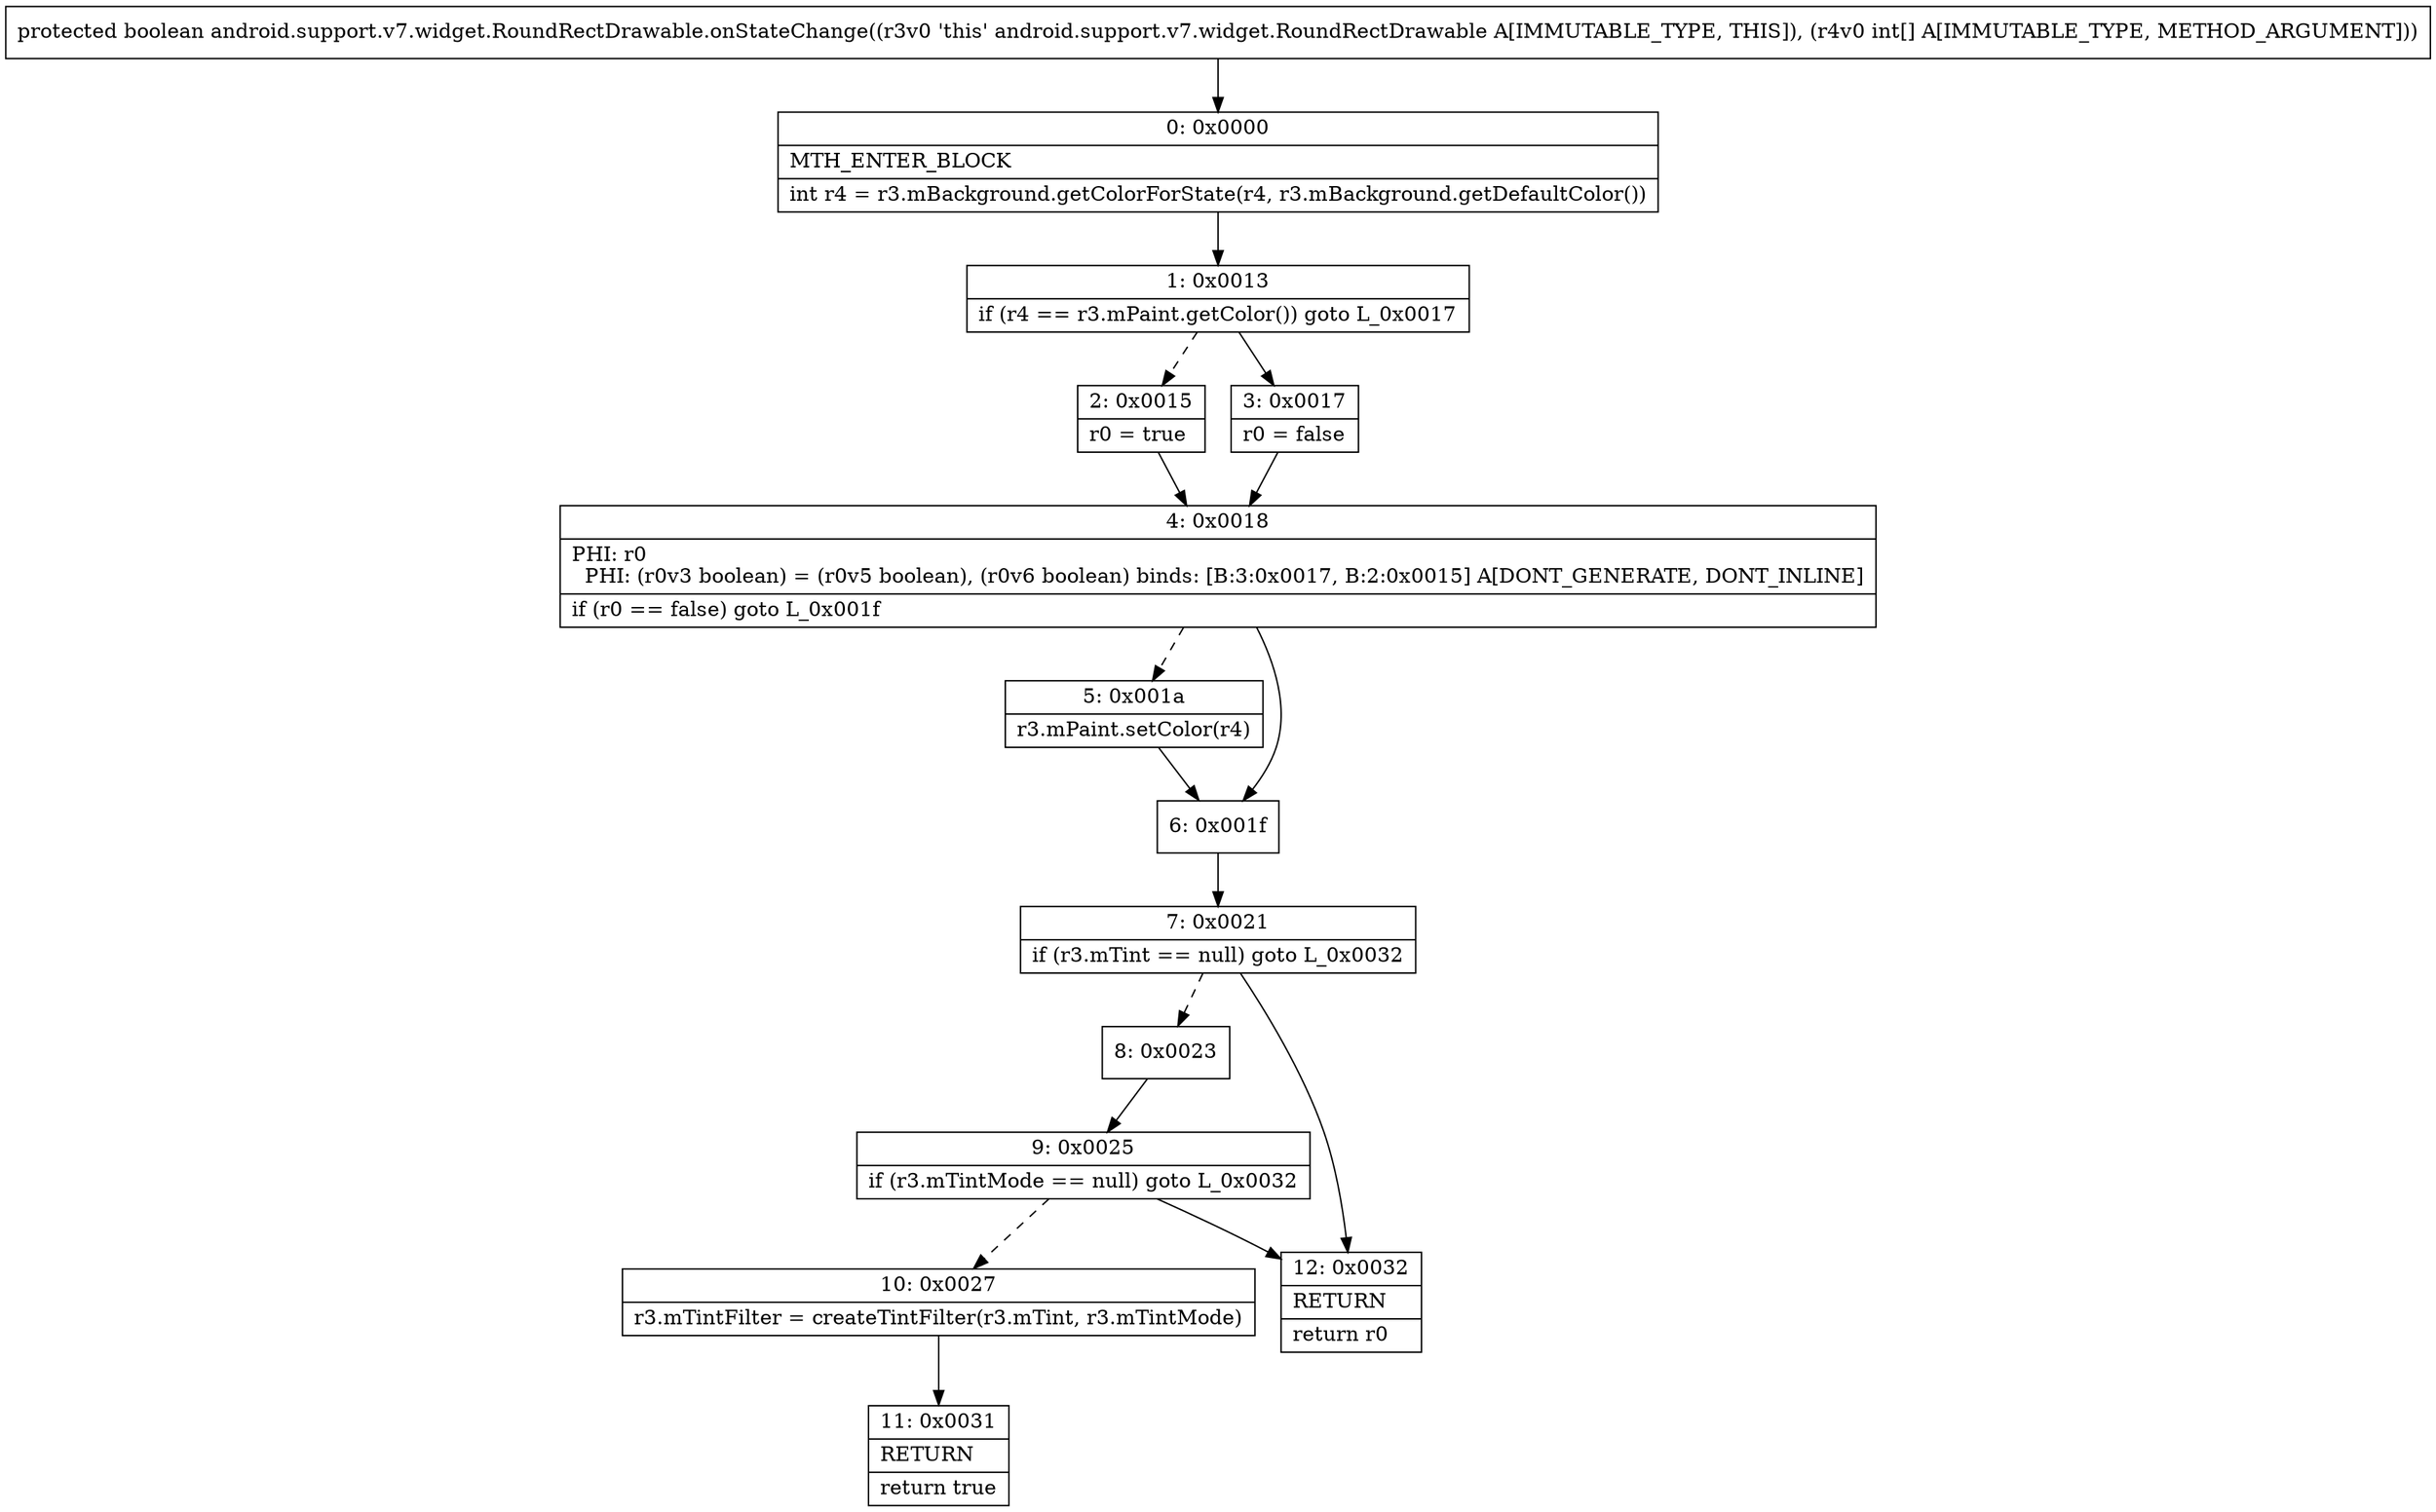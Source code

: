digraph "CFG forandroid.support.v7.widget.RoundRectDrawable.onStateChange([I)Z" {
Node_0 [shape=record,label="{0\:\ 0x0000|MTH_ENTER_BLOCK\l|int r4 = r3.mBackground.getColorForState(r4, r3.mBackground.getDefaultColor())\l}"];
Node_1 [shape=record,label="{1\:\ 0x0013|if (r4 == r3.mPaint.getColor()) goto L_0x0017\l}"];
Node_2 [shape=record,label="{2\:\ 0x0015|r0 = true\l}"];
Node_3 [shape=record,label="{3\:\ 0x0017|r0 = false\l}"];
Node_4 [shape=record,label="{4\:\ 0x0018|PHI: r0 \l  PHI: (r0v3 boolean) = (r0v5 boolean), (r0v6 boolean) binds: [B:3:0x0017, B:2:0x0015] A[DONT_GENERATE, DONT_INLINE]\l|if (r0 == false) goto L_0x001f\l}"];
Node_5 [shape=record,label="{5\:\ 0x001a|r3.mPaint.setColor(r4)\l}"];
Node_6 [shape=record,label="{6\:\ 0x001f}"];
Node_7 [shape=record,label="{7\:\ 0x0021|if (r3.mTint == null) goto L_0x0032\l}"];
Node_8 [shape=record,label="{8\:\ 0x0023}"];
Node_9 [shape=record,label="{9\:\ 0x0025|if (r3.mTintMode == null) goto L_0x0032\l}"];
Node_10 [shape=record,label="{10\:\ 0x0027|r3.mTintFilter = createTintFilter(r3.mTint, r3.mTintMode)\l}"];
Node_11 [shape=record,label="{11\:\ 0x0031|RETURN\l|return true\l}"];
Node_12 [shape=record,label="{12\:\ 0x0032|RETURN\l|return r0\l}"];
MethodNode[shape=record,label="{protected boolean android.support.v7.widget.RoundRectDrawable.onStateChange((r3v0 'this' android.support.v7.widget.RoundRectDrawable A[IMMUTABLE_TYPE, THIS]), (r4v0 int[] A[IMMUTABLE_TYPE, METHOD_ARGUMENT])) }"];
MethodNode -> Node_0;
Node_0 -> Node_1;
Node_1 -> Node_2[style=dashed];
Node_1 -> Node_3;
Node_2 -> Node_4;
Node_3 -> Node_4;
Node_4 -> Node_5[style=dashed];
Node_4 -> Node_6;
Node_5 -> Node_6;
Node_6 -> Node_7;
Node_7 -> Node_8[style=dashed];
Node_7 -> Node_12;
Node_8 -> Node_9;
Node_9 -> Node_10[style=dashed];
Node_9 -> Node_12;
Node_10 -> Node_11;
}

